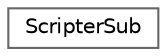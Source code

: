 digraph "Grafische Darstellung der Klassenhierarchie"
{
 // LATEX_PDF_SIZE
  bgcolor="transparent";
  edge [fontname=Helvetica,fontsize=10,labelfontname=Helvetica,labelfontsize=10];
  node [fontname=Helvetica,fontsize=10,shape=box,height=0.2,width=0.4];
  rankdir="LR";
  Node0 [id="Node000000",label="ScripterSub",height=0.2,width=0.4,color="grey40", fillcolor="white", style="filled",URL="$d9/dcb/class_scripter_sub.html",tooltip="Simple Scripter Subsystem."];
}
